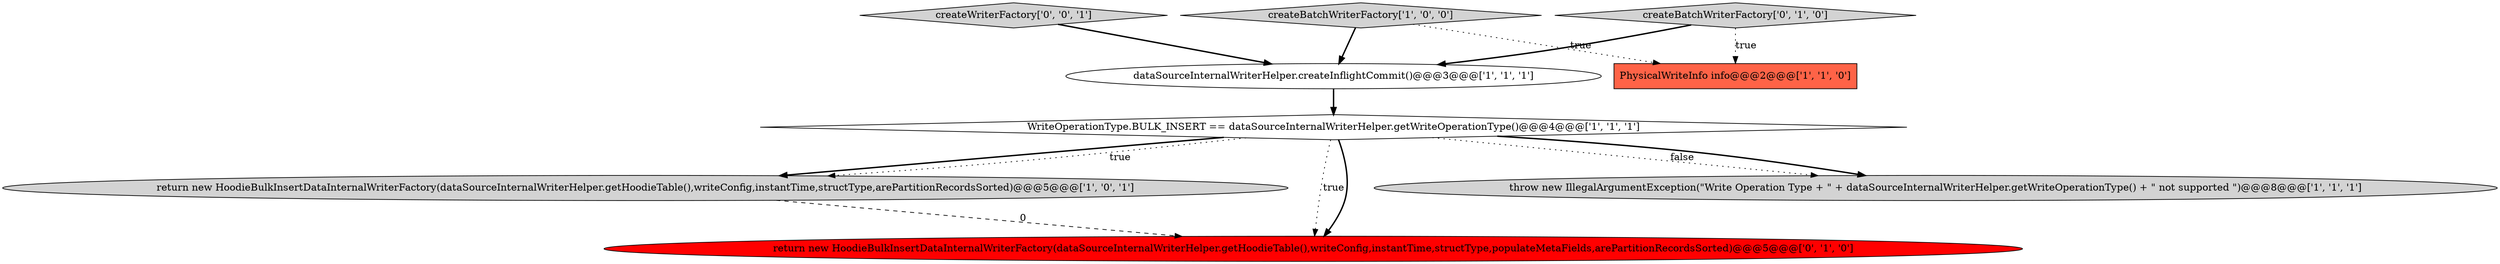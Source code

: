 digraph {
7 [style = filled, label = "createBatchWriterFactory['0', '1', '0']", fillcolor = lightgray, shape = diamond image = "AAA0AAABBB2BBB"];
4 [style = filled, label = "return new HoodieBulkInsertDataInternalWriterFactory(dataSourceInternalWriterHelper.getHoodieTable(),writeConfig,instantTime,structType,arePartitionRecordsSorted)@@@5@@@['1', '0', '1']", fillcolor = lightgray, shape = ellipse image = "AAA0AAABBB1BBB"];
3 [style = filled, label = "dataSourceInternalWriterHelper.createInflightCommit()@@@3@@@['1', '1', '1']", fillcolor = white, shape = ellipse image = "AAA0AAABBB1BBB"];
1 [style = filled, label = "createBatchWriterFactory['1', '0', '0']", fillcolor = lightgray, shape = diamond image = "AAA0AAABBB1BBB"];
2 [style = filled, label = "throw new IllegalArgumentException(\"Write Operation Type + \" + dataSourceInternalWriterHelper.getWriteOperationType() + \" not supported \")@@@8@@@['1', '1', '1']", fillcolor = lightgray, shape = ellipse image = "AAA0AAABBB1BBB"];
8 [style = filled, label = "createWriterFactory['0', '0', '1']", fillcolor = lightgray, shape = diamond image = "AAA0AAABBB3BBB"];
6 [style = filled, label = "return new HoodieBulkInsertDataInternalWriterFactory(dataSourceInternalWriterHelper.getHoodieTable(),writeConfig,instantTime,structType,populateMetaFields,arePartitionRecordsSorted)@@@5@@@['0', '1', '0']", fillcolor = red, shape = ellipse image = "AAA1AAABBB2BBB"];
5 [style = filled, label = "PhysicalWriteInfo info@@@2@@@['1', '1', '0']", fillcolor = tomato, shape = box image = "AAA0AAABBB1BBB"];
0 [style = filled, label = "WriteOperationType.BULK_INSERT == dataSourceInternalWriterHelper.getWriteOperationType()@@@4@@@['1', '1', '1']", fillcolor = white, shape = diamond image = "AAA0AAABBB1BBB"];
1->3 [style = bold, label=""];
0->2 [style = dotted, label="false"];
4->6 [style = dashed, label="0"];
0->6 [style = dotted, label="true"];
0->4 [style = bold, label=""];
0->6 [style = bold, label=""];
0->4 [style = dotted, label="true"];
1->5 [style = dotted, label="true"];
7->3 [style = bold, label=""];
3->0 [style = bold, label=""];
7->5 [style = dotted, label="true"];
0->2 [style = bold, label=""];
8->3 [style = bold, label=""];
}
